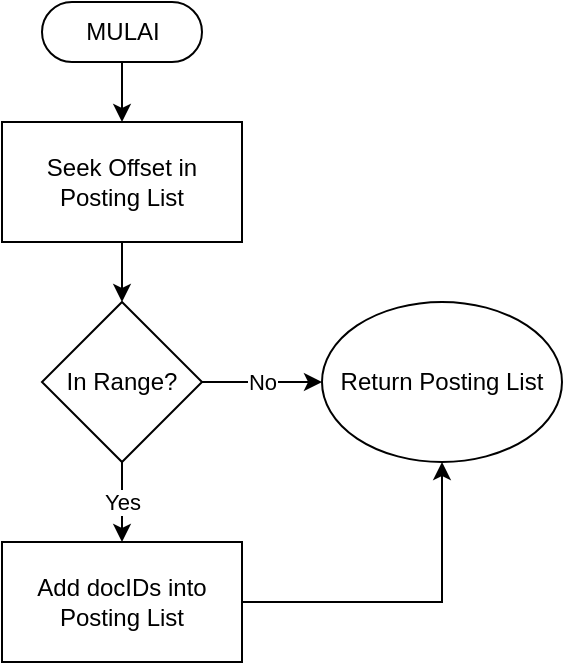 <mxfile version="12.2.2" type="device" pages="1"><diagram id="8TNC-rmlJiGn8UDwwa-I" name="Page-1"><mxGraphModel dx="948" dy="619" grid="1" gridSize="10" guides="1" tooltips="1" connect="1" arrows="1" fold="1" page="1" pageScale="1" pageWidth="850" pageHeight="1100" math="0" shadow="0"><root><mxCell id="0"/><mxCell id="1" parent="0"/><mxCell id="o9r65KpZd8UW1I_RMJFs-6" value="" style="edgeStyle=orthogonalEdgeStyle;rounded=0;orthogonalLoop=1;jettySize=auto;html=1;" edge="1" parent="1" source="o9r65KpZd8UW1I_RMJFs-1" target="o9r65KpZd8UW1I_RMJFs-2"><mxGeometry relative="1" as="geometry"/></mxCell><mxCell id="o9r65KpZd8UW1I_RMJFs-1" value="MULAI" style="html=1;dashed=0;whitespace=wrap;shape=mxgraph.dfd.start" vertex="1" parent="1"><mxGeometry x="360" y="10" width="80" height="30" as="geometry"/></mxCell><mxCell id="o9r65KpZd8UW1I_RMJFs-7" value="" style="edgeStyle=orthogonalEdgeStyle;rounded=0;orthogonalLoop=1;jettySize=auto;html=1;" edge="1" parent="1" source="o9r65KpZd8UW1I_RMJFs-2" target="o9r65KpZd8UW1I_RMJFs-3"><mxGeometry relative="1" as="geometry"/></mxCell><mxCell id="o9r65KpZd8UW1I_RMJFs-2" value="Seek Offset in Posting List" style="rounded=0;whiteSpace=wrap;html=1;" vertex="1" parent="1"><mxGeometry x="340" y="70" width="120" height="60" as="geometry"/></mxCell><mxCell id="o9r65KpZd8UW1I_RMJFs-10" value="No" style="edgeStyle=orthogonalEdgeStyle;rounded=0;orthogonalLoop=1;jettySize=auto;html=1;" edge="1" parent="1" source="o9r65KpZd8UW1I_RMJFs-3" target="o9r65KpZd8UW1I_RMJFs-5"><mxGeometry relative="1" as="geometry"/></mxCell><mxCell id="o9r65KpZd8UW1I_RMJFs-11" value="Yes" style="edgeStyle=orthogonalEdgeStyle;rounded=0;orthogonalLoop=1;jettySize=auto;html=1;" edge="1" parent="1" source="o9r65KpZd8UW1I_RMJFs-3" target="o9r65KpZd8UW1I_RMJFs-4"><mxGeometry relative="1" as="geometry"/></mxCell><mxCell id="o9r65KpZd8UW1I_RMJFs-3" value="In Range?" style="rhombus;whiteSpace=wrap;html=1;" vertex="1" parent="1"><mxGeometry x="360" y="160" width="80" height="80" as="geometry"/></mxCell><mxCell id="o9r65KpZd8UW1I_RMJFs-12" style="edgeStyle=orthogonalEdgeStyle;rounded=0;orthogonalLoop=1;jettySize=auto;html=1;entryX=0.5;entryY=1;entryDx=0;entryDy=0;" edge="1" parent="1" source="o9r65KpZd8UW1I_RMJFs-4" target="o9r65KpZd8UW1I_RMJFs-5"><mxGeometry relative="1" as="geometry"/></mxCell><mxCell id="o9r65KpZd8UW1I_RMJFs-4" value="Add docIDs into Posting List" style="rounded=0;whiteSpace=wrap;html=1;" vertex="1" parent="1"><mxGeometry x="340" y="280" width="120" height="60" as="geometry"/></mxCell><mxCell id="o9r65KpZd8UW1I_RMJFs-5" value="Return Posting List" style="ellipse;whiteSpace=wrap;html=1;" vertex="1" parent="1"><mxGeometry x="500" y="160" width="120" height="80" as="geometry"/></mxCell></root></mxGraphModel></diagram></mxfile>